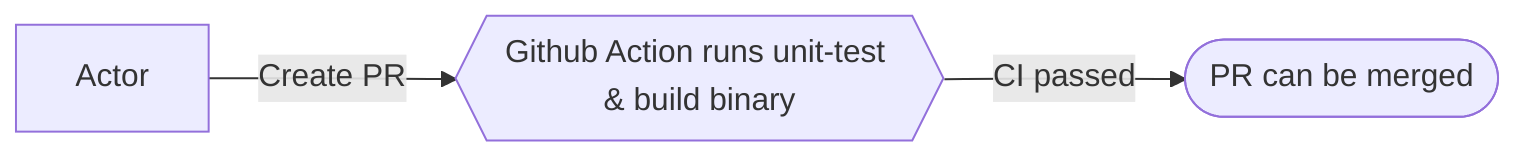 flowchart LR
  Actor-- Create PR -->action{{Github Action runs unit-test & build binary}}
  action-- CI passed -->merged([PR can be merged])